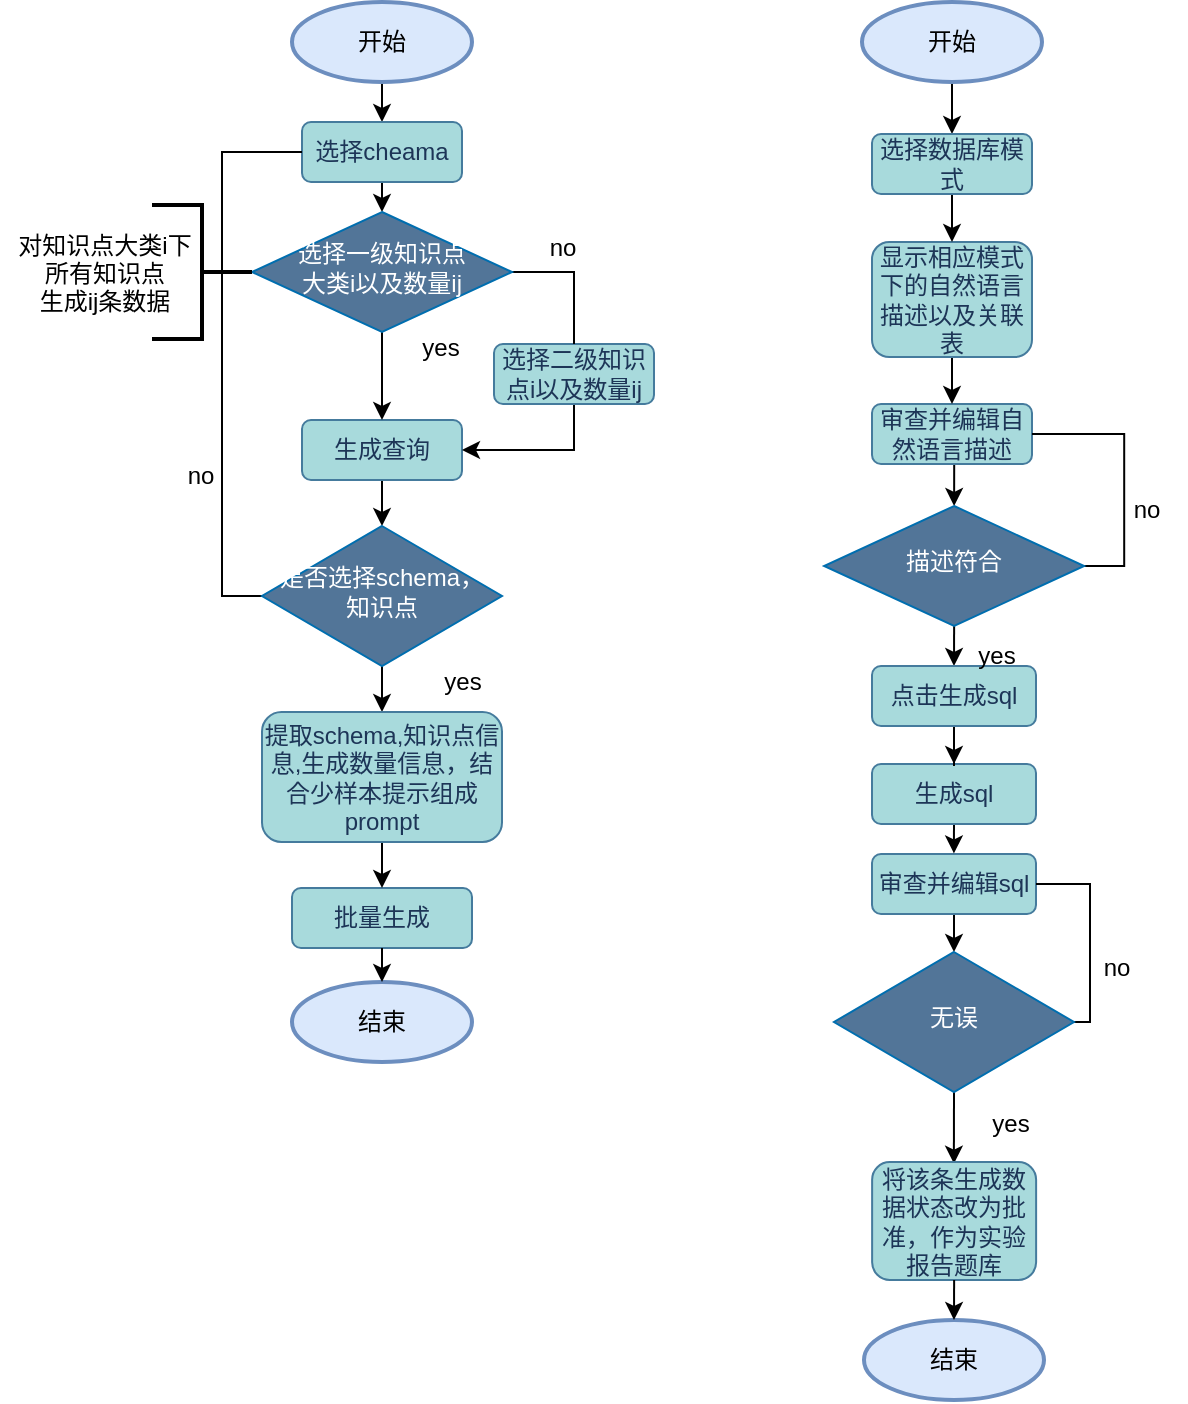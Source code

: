 <mxfile version="26.2.1">
  <diagram id="C5RBs43oDa-KdzZeNtuy" name="Page-1">
    <mxGraphModel dx="867" dy="539" grid="0" gridSize="10" guides="1" tooltips="1" connect="1" arrows="1" fold="1" page="1" pageScale="1" pageWidth="827" pageHeight="1169" math="0" shadow="0">
      <root>
        <mxCell id="WIyWlLk6GJQsqaUBKTNV-0" />
        <mxCell id="WIyWlLk6GJQsqaUBKTNV-1" parent="WIyWlLk6GJQsqaUBKTNV-0" />
        <mxCell id="_8PwzIx_y7-3H37tJzUT-24" style="edgeStyle=orthogonalEdgeStyle;rounded=0;orthogonalLoop=1;jettySize=auto;html=1;exitX=0.5;exitY=1;exitDx=0;exitDy=0;exitPerimeter=0;entryX=0.5;entryY=0;entryDx=0;entryDy=0;" edge="1" parent="WIyWlLk6GJQsqaUBKTNV-1" source="_8PwzIx_y7-3H37tJzUT-8" target="_8PwzIx_y7-3H37tJzUT-11">
          <mxGeometry relative="1" as="geometry" />
        </mxCell>
        <mxCell id="_8PwzIx_y7-3H37tJzUT-8" value="开始" style="strokeWidth=2;html=1;shape=mxgraph.flowchart.start_2;whiteSpace=wrap;labelBackgroundColor=none;fillColor=#dae8fc;strokeColor=#6c8ebf;" vertex="1" parent="WIyWlLk6GJQsqaUBKTNV-1">
          <mxGeometry x="335" y="40" width="90" height="40" as="geometry" />
        </mxCell>
        <mxCell id="_8PwzIx_y7-3H37tJzUT-25" style="edgeStyle=orthogonalEdgeStyle;rounded=0;orthogonalLoop=1;jettySize=auto;html=1;exitX=0.5;exitY=1;exitDx=0;exitDy=0;entryX=0.5;entryY=0;entryDx=0;entryDy=0;" edge="1" parent="WIyWlLk6GJQsqaUBKTNV-1" source="_8PwzIx_y7-3H37tJzUT-11" target="_8PwzIx_y7-3H37tJzUT-16">
          <mxGeometry relative="1" as="geometry" />
        </mxCell>
        <mxCell id="_8PwzIx_y7-3H37tJzUT-11" value="选择cheama" style="rounded=1;whiteSpace=wrap;html=1;fontSize=12;glass=0;strokeWidth=1;shadow=0;labelBackgroundColor=none;fillColor=#A8DADC;strokeColor=#457B9D;fontColor=#1D3557;" vertex="1" parent="WIyWlLk6GJQsqaUBKTNV-1">
          <mxGeometry x="340" y="100" width="80" height="30" as="geometry" />
        </mxCell>
        <mxCell id="_8PwzIx_y7-3H37tJzUT-12" value="批量生成" style="rounded=1;whiteSpace=wrap;html=1;fontSize=12;glass=0;strokeWidth=1;shadow=0;labelBackgroundColor=none;fillColor=#A8DADC;strokeColor=#457B9D;fontColor=#1D3557;" vertex="1" parent="WIyWlLk6GJQsqaUBKTNV-1">
          <mxGeometry x="335" y="483" width="90" height="30" as="geometry" />
        </mxCell>
        <mxCell id="_8PwzIx_y7-3H37tJzUT-32" style="edgeStyle=orthogonalEdgeStyle;rounded=0;orthogonalLoop=1;jettySize=auto;html=1;exitX=0.5;exitY=1;exitDx=0;exitDy=0;entryX=0.5;entryY=0;entryDx=0;entryDy=0;" edge="1" parent="WIyWlLk6GJQsqaUBKTNV-1" source="_8PwzIx_y7-3H37tJzUT-14" target="_8PwzIx_y7-3H37tJzUT-20">
          <mxGeometry relative="1" as="geometry" />
        </mxCell>
        <mxCell id="_8PwzIx_y7-3H37tJzUT-14" value="生成查询" style="rounded=1;whiteSpace=wrap;html=1;fontSize=12;glass=0;strokeWidth=1;shadow=0;labelBackgroundColor=none;fillColor=#A8DADC;strokeColor=#457B9D;fontColor=#1D3557;" vertex="1" parent="WIyWlLk6GJQsqaUBKTNV-1">
          <mxGeometry x="340" y="249" width="80" height="30" as="geometry" />
        </mxCell>
        <mxCell id="_8PwzIx_y7-3H37tJzUT-36" style="edgeStyle=orthogonalEdgeStyle;rounded=0;orthogonalLoop=1;jettySize=auto;html=1;exitX=0.5;exitY=1;exitDx=0;exitDy=0;entryX=1;entryY=0.5;entryDx=0;entryDy=0;" edge="1" parent="WIyWlLk6GJQsqaUBKTNV-1" source="_8PwzIx_y7-3H37tJzUT-15" target="_8PwzIx_y7-3H37tJzUT-14">
          <mxGeometry relative="1" as="geometry" />
        </mxCell>
        <mxCell id="_8PwzIx_y7-3H37tJzUT-15" value="选择二级知识点i以及数量ij" style="rounded=1;whiteSpace=wrap;html=1;fontSize=12;glass=0;strokeWidth=1;shadow=0;labelBackgroundColor=none;fillColor=#A8DADC;strokeColor=#457B9D;fontColor=#1D3557;" vertex="1" parent="WIyWlLk6GJQsqaUBKTNV-1">
          <mxGeometry x="436" y="211" width="80" height="30" as="geometry" />
        </mxCell>
        <mxCell id="_8PwzIx_y7-3H37tJzUT-26" style="edgeStyle=orthogonalEdgeStyle;rounded=0;orthogonalLoop=1;jettySize=auto;html=1;exitX=0.5;exitY=1;exitDx=0;exitDy=0;" edge="1" parent="WIyWlLk6GJQsqaUBKTNV-1" source="_8PwzIx_y7-3H37tJzUT-16" target="_8PwzIx_y7-3H37tJzUT-14">
          <mxGeometry relative="1" as="geometry">
            <mxPoint x="380" y="235" as="targetPoint" />
          </mxGeometry>
        </mxCell>
        <mxCell id="_8PwzIx_y7-3H37tJzUT-28" style="edgeStyle=orthogonalEdgeStyle;rounded=0;orthogonalLoop=1;jettySize=auto;html=1;exitX=1;exitY=0.5;exitDx=0;exitDy=0;entryX=0.5;entryY=0;entryDx=0;entryDy=0;endArrow=none;startFill=0;" edge="1" parent="WIyWlLk6GJQsqaUBKTNV-1" source="_8PwzIx_y7-3H37tJzUT-16" target="_8PwzIx_y7-3H37tJzUT-15">
          <mxGeometry relative="1" as="geometry" />
        </mxCell>
        <mxCell id="_8PwzIx_y7-3H37tJzUT-16" value="&lt;span&gt;&lt;font style=&quot;color: rgb(255, 255, 255);&quot;&gt;选择一级知识点&lt;/font&gt;&lt;/span&gt;&lt;div&gt;&lt;span&gt;&lt;font style=&quot;color: rgb(255, 255, 255);&quot;&gt;大类i以及数量ij&lt;/font&gt;&lt;/span&gt;&lt;/div&gt;" style="rhombus;whiteSpace=wrap;html=1;shadow=0;fontFamily=Helvetica;fontSize=12;align=center;strokeWidth=1;spacing=6;spacingTop=-4;labelBackgroundColor=none;fillColor=light-dark(#527598, #2566a8);strokeColor=#006EAF;fontColor=#ffffff;verticalAlign=middle;" vertex="1" parent="WIyWlLk6GJQsqaUBKTNV-1">
          <mxGeometry x="315" y="145" width="130" height="60" as="geometry" />
        </mxCell>
        <mxCell id="_8PwzIx_y7-3H37tJzUT-38" style="edgeStyle=orthogonalEdgeStyle;rounded=0;orthogonalLoop=1;jettySize=auto;html=1;exitX=0;exitY=0.5;exitDx=0;exitDy=0;entryX=0;entryY=0.5;entryDx=0;entryDy=0;endArrow=none;startFill=0;" edge="1" parent="WIyWlLk6GJQsqaUBKTNV-1" source="_8PwzIx_y7-3H37tJzUT-20" target="_8PwzIx_y7-3H37tJzUT-11">
          <mxGeometry relative="1" as="geometry" />
        </mxCell>
        <mxCell id="_8PwzIx_y7-3H37tJzUT-64" style="edgeStyle=orthogonalEdgeStyle;rounded=0;orthogonalLoop=1;jettySize=auto;html=1;exitX=0.5;exitY=1;exitDx=0;exitDy=0;entryX=0.5;entryY=0;entryDx=0;entryDy=0;" edge="1" parent="WIyWlLk6GJQsqaUBKTNV-1" source="_8PwzIx_y7-3H37tJzUT-20" target="_8PwzIx_y7-3H37tJzUT-61">
          <mxGeometry relative="1" as="geometry" />
        </mxCell>
        <mxCell id="_8PwzIx_y7-3H37tJzUT-20" value="是否选择schema，&lt;div&gt;知识点&lt;/div&gt;" style="rhombus;whiteSpace=wrap;html=1;shadow=0;fontFamily=Helvetica;fontSize=12;align=center;strokeWidth=1;spacing=6;spacingTop=-4;labelBackgroundColor=none;fillColor=light-dark(#527598, #2566a8);strokeColor=#006EAF;fontColor=#ffffff;verticalAlign=middle;" vertex="1" parent="WIyWlLk6GJQsqaUBKTNV-1">
          <mxGeometry x="320" y="302" width="120" height="70" as="geometry" />
        </mxCell>
        <mxCell id="_8PwzIx_y7-3H37tJzUT-23" value="结束" style="strokeWidth=2;html=1;shape=mxgraph.flowchart.start_2;whiteSpace=wrap;labelBackgroundColor=none;fillColor=#dae8fc;strokeColor=#6c8ebf;" vertex="1" parent="WIyWlLk6GJQsqaUBKTNV-1">
          <mxGeometry x="335" y="530" width="90" height="40" as="geometry" />
        </mxCell>
        <mxCell id="_8PwzIx_y7-3H37tJzUT-27" value="yes" style="text;html=1;align=center;verticalAlign=middle;resizable=0;points=[];autosize=1;strokeColor=none;fillColor=none;" vertex="1" parent="WIyWlLk6GJQsqaUBKTNV-1">
          <mxGeometry x="389" y="198" width="40" height="30" as="geometry" />
        </mxCell>
        <mxCell id="_8PwzIx_y7-3H37tJzUT-29" value="no" style="text;html=1;align=center;verticalAlign=middle;resizable=0;points=[];autosize=1;strokeColor=none;fillColor=none;" vertex="1" parent="WIyWlLk6GJQsqaUBKTNV-1">
          <mxGeometry x="450" y="148" width="40" height="30" as="geometry" />
        </mxCell>
        <mxCell id="_8PwzIx_y7-3H37tJzUT-35" style="edgeStyle=orthogonalEdgeStyle;rounded=0;orthogonalLoop=1;jettySize=auto;html=1;exitX=0.5;exitY=1;exitDx=0;exitDy=0;entryX=0.5;entryY=0;entryDx=0;entryDy=0;entryPerimeter=0;" edge="1" parent="WIyWlLk6GJQsqaUBKTNV-1" source="_8PwzIx_y7-3H37tJzUT-12" target="_8PwzIx_y7-3H37tJzUT-23">
          <mxGeometry relative="1" as="geometry" />
        </mxCell>
        <mxCell id="_8PwzIx_y7-3H37tJzUT-37" value="yes" style="text;html=1;align=center;verticalAlign=middle;resizable=0;points=[];autosize=1;strokeColor=none;fillColor=none;" vertex="1" parent="WIyWlLk6GJQsqaUBKTNV-1">
          <mxGeometry x="400" y="365" width="40" height="30" as="geometry" />
        </mxCell>
        <mxCell id="_8PwzIx_y7-3H37tJzUT-75" style="edgeStyle=orthogonalEdgeStyle;rounded=0;orthogonalLoop=1;jettySize=auto;html=1;exitX=0.5;exitY=1;exitDx=0;exitDy=0;exitPerimeter=0;entryX=0.5;entryY=0;entryDx=0;entryDy=0;" edge="1" parent="WIyWlLk6GJQsqaUBKTNV-1" source="_8PwzIx_y7-3H37tJzUT-40" target="_8PwzIx_y7-3H37tJzUT-73">
          <mxGeometry relative="1" as="geometry" />
        </mxCell>
        <mxCell id="_8PwzIx_y7-3H37tJzUT-40" value="开始" style="strokeWidth=2;html=1;shape=mxgraph.flowchart.start_2;whiteSpace=wrap;labelBackgroundColor=none;fillColor=#dae8fc;strokeColor=#6c8ebf;" vertex="1" parent="WIyWlLk6GJQsqaUBKTNV-1">
          <mxGeometry x="620" y="40" width="90" height="40" as="geometry" />
        </mxCell>
        <mxCell id="_8PwzIx_y7-3H37tJzUT-41" style="edgeStyle=orthogonalEdgeStyle;rounded=0;orthogonalLoop=1;jettySize=auto;html=1;exitX=0.5;exitY=1;exitDx=0;exitDy=0;entryX=0.5;entryY=0;entryDx=0;entryDy=0;" edge="1" source="_8PwzIx_y7-3H37tJzUT-42" target="_8PwzIx_y7-3H37tJzUT-50" parent="WIyWlLk6GJQsqaUBKTNV-1">
          <mxGeometry relative="1" as="geometry" />
        </mxCell>
        <mxCell id="_8PwzIx_y7-3H37tJzUT-42" value="审查并编辑自然语言描述" style="rounded=1;whiteSpace=wrap;html=1;fontSize=12;glass=0;strokeWidth=1;shadow=0;labelBackgroundColor=none;fillColor=#A8DADC;strokeColor=#457B9D;fontColor=#1D3557;" vertex="1" parent="WIyWlLk6GJQsqaUBKTNV-1">
          <mxGeometry x="625" y="241" width="80" height="30" as="geometry" />
        </mxCell>
        <mxCell id="_8PwzIx_y7-3H37tJzUT-79" style="edgeStyle=orthogonalEdgeStyle;rounded=0;orthogonalLoop=1;jettySize=auto;html=1;exitX=0.5;exitY=1;exitDx=0;exitDy=0;entryX=0.5;entryY=0;entryDx=0;entryDy=0;" edge="1" parent="WIyWlLk6GJQsqaUBKTNV-1" source="_8PwzIx_y7-3H37tJzUT-43" target="_8PwzIx_y7-3H37tJzUT-55">
          <mxGeometry relative="1" as="geometry" />
        </mxCell>
        <mxCell id="_8PwzIx_y7-3H37tJzUT-43" value="审查并编辑sql" style="rounded=1;whiteSpace=wrap;html=1;fontSize=12;glass=0;strokeWidth=1;shadow=0;labelBackgroundColor=none;fillColor=#A8DADC;strokeColor=#457B9D;fontColor=#1D3557;" vertex="1" parent="WIyWlLk6GJQsqaUBKTNV-1">
          <mxGeometry x="625" y="466" width="82" height="30" as="geometry" />
        </mxCell>
        <mxCell id="_8PwzIx_y7-3H37tJzUT-78" style="edgeStyle=orthogonalEdgeStyle;rounded=0;orthogonalLoop=1;jettySize=auto;html=1;exitX=0.5;exitY=1;exitDx=0;exitDy=0;" edge="1" parent="WIyWlLk6GJQsqaUBKTNV-1" source="_8PwzIx_y7-3H37tJzUT-45">
          <mxGeometry relative="1" as="geometry">
            <mxPoint x="665.941" y="465.706" as="targetPoint" />
          </mxGeometry>
        </mxCell>
        <mxCell id="_8PwzIx_y7-3H37tJzUT-45" value="生成sql" style="rounded=1;whiteSpace=wrap;html=1;fontSize=12;glass=0;strokeWidth=1;shadow=0;labelBackgroundColor=none;fillColor=#A8DADC;strokeColor=#457B9D;fontColor=#1D3557;" vertex="1" parent="WIyWlLk6GJQsqaUBKTNV-1">
          <mxGeometry x="625" y="421" width="82" height="30" as="geometry" />
        </mxCell>
        <mxCell id="_8PwzIx_y7-3H37tJzUT-77" style="edgeStyle=orthogonalEdgeStyle;rounded=0;orthogonalLoop=1;jettySize=auto;html=1;exitX=0.5;exitY=1;exitDx=0;exitDy=0;" edge="1" parent="WIyWlLk6GJQsqaUBKTNV-1" source="_8PwzIx_y7-3H37tJzUT-47" target="_8PwzIx_y7-3H37tJzUT-42">
          <mxGeometry relative="1" as="geometry" />
        </mxCell>
        <mxCell id="_8PwzIx_y7-3H37tJzUT-47" value="显示相应模式下的自然语言描述以及关联表" style="rounded=1;whiteSpace=wrap;html=1;fontSize=12;glass=0;strokeWidth=1;shadow=0;labelBackgroundColor=none;fillColor=#A8DADC;strokeColor=#457B9D;fontColor=#1D3557;align=center;verticalAlign=middle;" vertex="1" parent="WIyWlLk6GJQsqaUBKTNV-1">
          <mxGeometry x="625" y="160" width="80" height="57.5" as="geometry" />
        </mxCell>
        <mxCell id="_8PwzIx_y7-3H37tJzUT-48" style="edgeStyle=orthogonalEdgeStyle;rounded=0;orthogonalLoop=1;jettySize=auto;html=1;exitX=0.5;exitY=1;exitDx=0;exitDy=0;entryX=0.5;entryY=0;entryDx=0;entryDy=0;" edge="1" source="_8PwzIx_y7-3H37tJzUT-50" target="_8PwzIx_y7-3H37tJzUT-52" parent="WIyWlLk6GJQsqaUBKTNV-1">
          <mxGeometry relative="1" as="geometry" />
        </mxCell>
        <mxCell id="_8PwzIx_y7-3H37tJzUT-49" style="edgeStyle=orthogonalEdgeStyle;rounded=0;orthogonalLoop=1;jettySize=auto;html=1;exitX=1;exitY=0.5;exitDx=0;exitDy=0;entryX=1;entryY=0.5;entryDx=0;entryDy=0;endArrow=none;startFill=0;" edge="1" source="_8PwzIx_y7-3H37tJzUT-50" target="_8PwzIx_y7-3H37tJzUT-42" parent="WIyWlLk6GJQsqaUBKTNV-1">
          <mxGeometry relative="1" as="geometry" />
        </mxCell>
        <mxCell id="_8PwzIx_y7-3H37tJzUT-50" value="描述符合" style="rhombus;whiteSpace=wrap;html=1;shadow=0;fontFamily=Helvetica;fontSize=12;align=center;strokeWidth=1;spacing=6;spacingTop=-4;labelBackgroundColor=none;fillColor=light-dark(#527598, #2566a8);strokeColor=#006EAF;fontColor=#ffffff;verticalAlign=middle;" vertex="1" parent="WIyWlLk6GJQsqaUBKTNV-1">
          <mxGeometry x="601.06" y="292" width="130" height="60" as="geometry" />
        </mxCell>
        <mxCell id="_8PwzIx_y7-3H37tJzUT-51" style="edgeStyle=orthogonalEdgeStyle;rounded=0;orthogonalLoop=1;jettySize=auto;html=1;exitX=0.5;exitY=1;exitDx=0;exitDy=0;" edge="1" source="_8PwzIx_y7-3H37tJzUT-52" target="_8PwzIx_y7-3H37tJzUT-45" parent="WIyWlLk6GJQsqaUBKTNV-1">
          <mxGeometry relative="1" as="geometry" />
        </mxCell>
        <mxCell id="_8PwzIx_y7-3H37tJzUT-52" value="点击生成sql" style="rounded=1;whiteSpace=wrap;html=1;fontSize=12;glass=0;strokeWidth=1;shadow=0;labelBackgroundColor=none;fillColor=#A8DADC;strokeColor=#457B9D;fontColor=#1D3557;" vertex="1" parent="WIyWlLk6GJQsqaUBKTNV-1">
          <mxGeometry x="625" y="372" width="82" height="30" as="geometry" />
        </mxCell>
        <mxCell id="_8PwzIx_y7-3H37tJzUT-80" style="edgeStyle=orthogonalEdgeStyle;rounded=0;orthogonalLoop=1;jettySize=auto;html=1;exitX=1;exitY=0.5;exitDx=0;exitDy=0;entryX=1;entryY=0.5;entryDx=0;entryDy=0;endArrow=none;startFill=0;" edge="1" parent="WIyWlLk6GJQsqaUBKTNV-1" source="_8PwzIx_y7-3H37tJzUT-55" target="_8PwzIx_y7-3H37tJzUT-43">
          <mxGeometry relative="1" as="geometry">
            <Array as="points">
              <mxPoint x="734" y="550" />
              <mxPoint x="734" y="481" />
            </Array>
          </mxGeometry>
        </mxCell>
        <mxCell id="_8PwzIx_y7-3H37tJzUT-81" style="edgeStyle=orthogonalEdgeStyle;rounded=0;orthogonalLoop=1;jettySize=auto;html=1;exitX=0.5;exitY=1;exitDx=0;exitDy=0;" edge="1" parent="WIyWlLk6GJQsqaUBKTNV-1" source="_8PwzIx_y7-3H37tJzUT-55">
          <mxGeometry relative="1" as="geometry">
            <mxPoint x="665.941" y="620.812" as="targetPoint" />
          </mxGeometry>
        </mxCell>
        <mxCell id="_8PwzIx_y7-3H37tJzUT-55" value="无误" style="rhombus;whiteSpace=wrap;html=1;shadow=0;fontFamily=Helvetica;fontSize=12;align=center;strokeWidth=1;spacing=6;spacingTop=-4;labelBackgroundColor=none;fillColor=light-dark(#527598, #2566a8);strokeColor=#006EAF;fontColor=#ffffff;verticalAlign=middle;" vertex="1" parent="WIyWlLk6GJQsqaUBKTNV-1">
          <mxGeometry x="606" y="515" width="120" height="70" as="geometry" />
        </mxCell>
        <mxCell id="_8PwzIx_y7-3H37tJzUT-56" value="结束" style="strokeWidth=2;html=1;shape=mxgraph.flowchart.start_2;whiteSpace=wrap;labelBackgroundColor=none;fillColor=#dae8fc;strokeColor=#6c8ebf;" vertex="1" parent="WIyWlLk6GJQsqaUBKTNV-1">
          <mxGeometry x="621" y="699" width="90" height="40" as="geometry" />
        </mxCell>
        <mxCell id="_8PwzIx_y7-3H37tJzUT-57" value="yes" style="text;html=1;align=center;verticalAlign=middle;resizable=0;points=[];autosize=1;strokeColor=none;fillColor=none;" vertex="1" parent="WIyWlLk6GJQsqaUBKTNV-1">
          <mxGeometry x="667.06" y="352" width="40" height="30" as="geometry" />
        </mxCell>
        <mxCell id="_8PwzIx_y7-3H37tJzUT-58" value="no" style="text;html=1;align=center;verticalAlign=middle;resizable=0;points=[];autosize=1;strokeColor=none;fillColor=none;" vertex="1" parent="WIyWlLk6GJQsqaUBKTNV-1">
          <mxGeometry x="742" y="279" width="40" height="30" as="geometry" />
        </mxCell>
        <mxCell id="_8PwzIx_y7-3H37tJzUT-67" style="edgeStyle=orthogonalEdgeStyle;rounded=0;orthogonalLoop=1;jettySize=auto;html=1;exitX=0.5;exitY=1;exitDx=0;exitDy=0;entryX=0.5;entryY=0;entryDx=0;entryDy=0;" edge="1" parent="WIyWlLk6GJQsqaUBKTNV-1" source="_8PwzIx_y7-3H37tJzUT-61" target="_8PwzIx_y7-3H37tJzUT-12">
          <mxGeometry relative="1" as="geometry" />
        </mxCell>
        <mxCell id="_8PwzIx_y7-3H37tJzUT-61" value="提取schema,知识点信息,生成数量信息，结合少样本提示组成prompt" style="rounded=1;whiteSpace=wrap;html=1;fontSize=12;glass=0;strokeWidth=1;shadow=0;labelBackgroundColor=none;fillColor=#A8DADC;strokeColor=#457B9D;fontColor=#1D3557;" vertex="1" parent="WIyWlLk6GJQsqaUBKTNV-1">
          <mxGeometry x="320" y="395" width="120" height="65" as="geometry" />
        </mxCell>
        <mxCell id="_8PwzIx_y7-3H37tJzUT-68" value="" style="strokeWidth=2;html=1;shape=mxgraph.flowchart.annotation_2;align=left;labelPosition=right;pointerEvents=1;rotation=-180;" vertex="1" parent="WIyWlLk6GJQsqaUBKTNV-1">
          <mxGeometry x="265" y="141.5" width="50" height="67" as="geometry" />
        </mxCell>
        <mxCell id="_8PwzIx_y7-3H37tJzUT-69" value="对知识点大类i下&#xa;所有知识点&#xa;生成ij条数据" style="text;align=center;verticalAlign=middle;resizable=0;points=[];autosize=1;strokeColor=none;fillColor=none;" vertex="1" parent="WIyWlLk6GJQsqaUBKTNV-1">
          <mxGeometry x="189" y="147.5" width="105" height="55" as="geometry" />
        </mxCell>
        <mxCell id="_8PwzIx_y7-3H37tJzUT-72" value="no" style="text;html=1;align=center;verticalAlign=middle;resizable=0;points=[];autosize=1;strokeColor=none;fillColor=none;" vertex="1" parent="WIyWlLk6GJQsqaUBKTNV-1">
          <mxGeometry x="273" y="264" width="31" height="26" as="geometry" />
        </mxCell>
        <mxCell id="_8PwzIx_y7-3H37tJzUT-76" style="edgeStyle=orthogonalEdgeStyle;rounded=0;orthogonalLoop=1;jettySize=auto;html=1;exitX=0.5;exitY=1;exitDx=0;exitDy=0;entryX=0.5;entryY=0;entryDx=0;entryDy=0;" edge="1" parent="WIyWlLk6GJQsqaUBKTNV-1" source="_8PwzIx_y7-3H37tJzUT-73" target="_8PwzIx_y7-3H37tJzUT-47">
          <mxGeometry relative="1" as="geometry" />
        </mxCell>
        <mxCell id="_8PwzIx_y7-3H37tJzUT-73" value="选择数据库模式" style="rounded=1;whiteSpace=wrap;html=1;fontSize=12;glass=0;strokeWidth=1;shadow=0;labelBackgroundColor=none;fillColor=#A8DADC;strokeColor=#457B9D;fontColor=#1D3557;" vertex="1" parent="WIyWlLk6GJQsqaUBKTNV-1">
          <mxGeometry x="625" y="106" width="80" height="30" as="geometry" />
        </mxCell>
        <mxCell id="_8PwzIx_y7-3H37tJzUT-82" value="将该条生成数据状态改为批准，作为实验报告题库" style="rounded=1;whiteSpace=wrap;html=1;fontSize=12;glass=0;strokeWidth=1;shadow=0;labelBackgroundColor=none;fillColor=#A8DADC;strokeColor=#457B9D;fontColor=#1D3557;" vertex="1" parent="WIyWlLk6GJQsqaUBKTNV-1">
          <mxGeometry x="625.06" y="620" width="82" height="59" as="geometry" />
        </mxCell>
        <mxCell id="_8PwzIx_y7-3H37tJzUT-83" value="yes" style="text;html=1;align=center;verticalAlign=middle;resizable=0;points=[];autosize=1;strokeColor=none;fillColor=none;" vertex="1" parent="WIyWlLk6GJQsqaUBKTNV-1">
          <mxGeometry x="675" y="588" width="37" height="26" as="geometry" />
        </mxCell>
        <mxCell id="_8PwzIx_y7-3H37tJzUT-84" value="no" style="text;html=1;align=center;verticalAlign=middle;resizable=0;points=[];autosize=1;strokeColor=none;fillColor=none;" vertex="1" parent="WIyWlLk6GJQsqaUBKTNV-1">
          <mxGeometry x="731.06" y="510" width="31" height="26" as="geometry" />
        </mxCell>
        <mxCell id="_8PwzIx_y7-3H37tJzUT-85" style="edgeStyle=orthogonalEdgeStyle;rounded=0;orthogonalLoop=1;jettySize=auto;html=1;exitX=0.5;exitY=1;exitDx=0;exitDy=0;entryX=0.5;entryY=0;entryDx=0;entryDy=0;entryPerimeter=0;" edge="1" parent="WIyWlLk6GJQsqaUBKTNV-1" source="_8PwzIx_y7-3H37tJzUT-82" target="_8PwzIx_y7-3H37tJzUT-56">
          <mxGeometry relative="1" as="geometry" />
        </mxCell>
      </root>
    </mxGraphModel>
  </diagram>
</mxfile>
